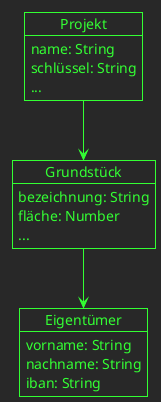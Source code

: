 @startuml
!theme crt-green

object Projekt {
	name: String
	schlüssel: String
	...
}
object Grundstück {
	bezeichnung: String
	fläche: Number
	...
}
object Eigentümer {
	vorname: String
	nachname: String
	iban: String
}

Projekt --> Grundstück
Grundstück --> Eigentümer

@enduml
